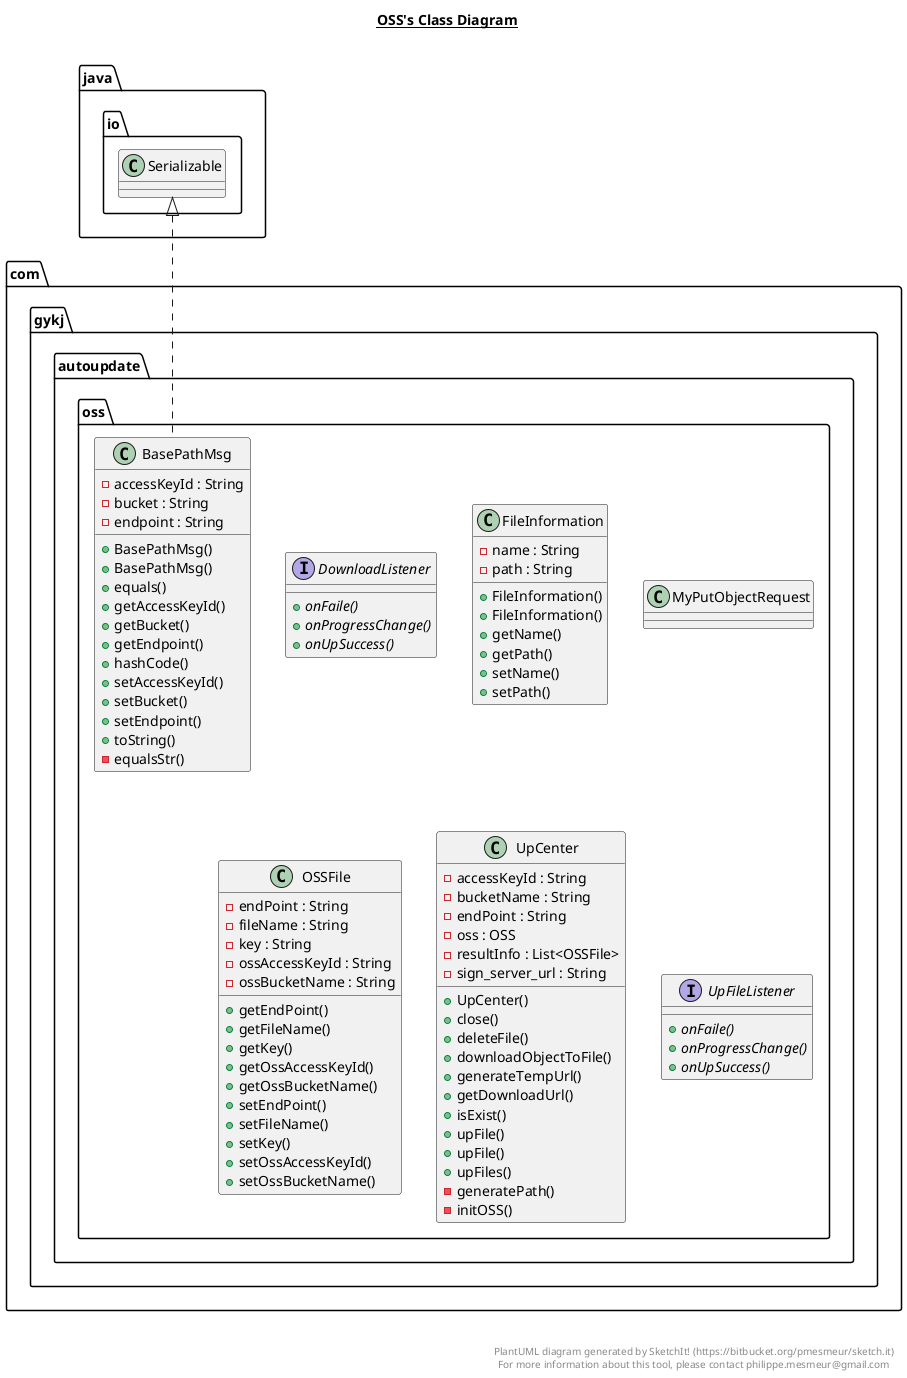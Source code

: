 @startuml

title __OSS's Class Diagram__\n

  namespace com.gykj.autoupdate {
    namespace oss {
      class com.gykj.autoupdate.oss.BasePathMsg {
          - accessKeyId : String
          - bucket : String
          - endpoint : String
          + BasePathMsg()
          + BasePathMsg()
          + equals()
          + getAccessKeyId()
          + getBucket()
          + getEndpoint()
          + hashCode()
          + setAccessKeyId()
          + setBucket()
          + setEndpoint()
          + toString()
          - equalsStr()
      }
    }
  }
  

  namespace com.gykj.autoupdate {
    namespace oss {
      interface com.gykj.autoupdate.oss.DownloadListener {
          {abstract} + onFaile()
          {abstract} + onProgressChange()
          {abstract} + onUpSuccess()
      }
    }
  }
  

  namespace com.gykj.autoupdate {
    namespace oss {
      class com.gykj.autoupdate.oss.FileInformation {
          - name : String
          - path : String
          + FileInformation()
          + FileInformation()
          + getName()
          + getPath()
          + setName()
          + setPath()
      }
    }
  }
  

  namespace com.gykj.autoupdate {
    namespace oss {
      class com.gykj.autoupdate.oss.MyPutObjectRequest {
      }
    }
  }
  

  namespace com.gykj.autoupdate {
    namespace oss {
      class com.gykj.autoupdate.oss.OSSFile {
          - endPoint : String
          - fileName : String
          - key : String
          - ossAccessKeyId : String
          - ossBucketName : String
          + getEndPoint()
          + getFileName()
          + getKey()
          + getOssAccessKeyId()
          + getOssBucketName()
          + setEndPoint()
          + setFileName()
          + setKey()
          + setOssAccessKeyId()
          + setOssBucketName()
      }
    }
  }
  

  namespace com.gykj.autoupdate {
    namespace oss {
      class com.gykj.autoupdate.oss.UpCenter {
          - accessKeyId : String
          - bucketName : String
          - endPoint : String
          - oss : OSS
          - resultInfo : List<OSSFile>
          - sign_server_url : String
          + UpCenter()
          + close()
          + deleteFile()
          + downloadObjectToFile()
          + generateTempUrl()
          + getDownloadUrl()
          + isExist()
          + upFile()
          + upFile()
          + upFiles()
          - generatePath()
          - initOSS()
      }
    }
  }
  

  namespace com.gykj.autoupdate {
    namespace oss {
      interface com.gykj.autoupdate.oss.UpFileListener {
          {abstract} + onFaile()
          {abstract} + onProgressChange()
          {abstract} + onUpSuccess()
      }
    }
  }
  

  com.gykj.autoupdate.oss.BasePathMsg .up.|> java.io.Serializable


right footer


PlantUML diagram generated by SketchIt! (https://bitbucket.org/pmesmeur/sketch.it)
For more information about this tool, please contact philippe.mesmeur@gmail.com
endfooter

@enduml
